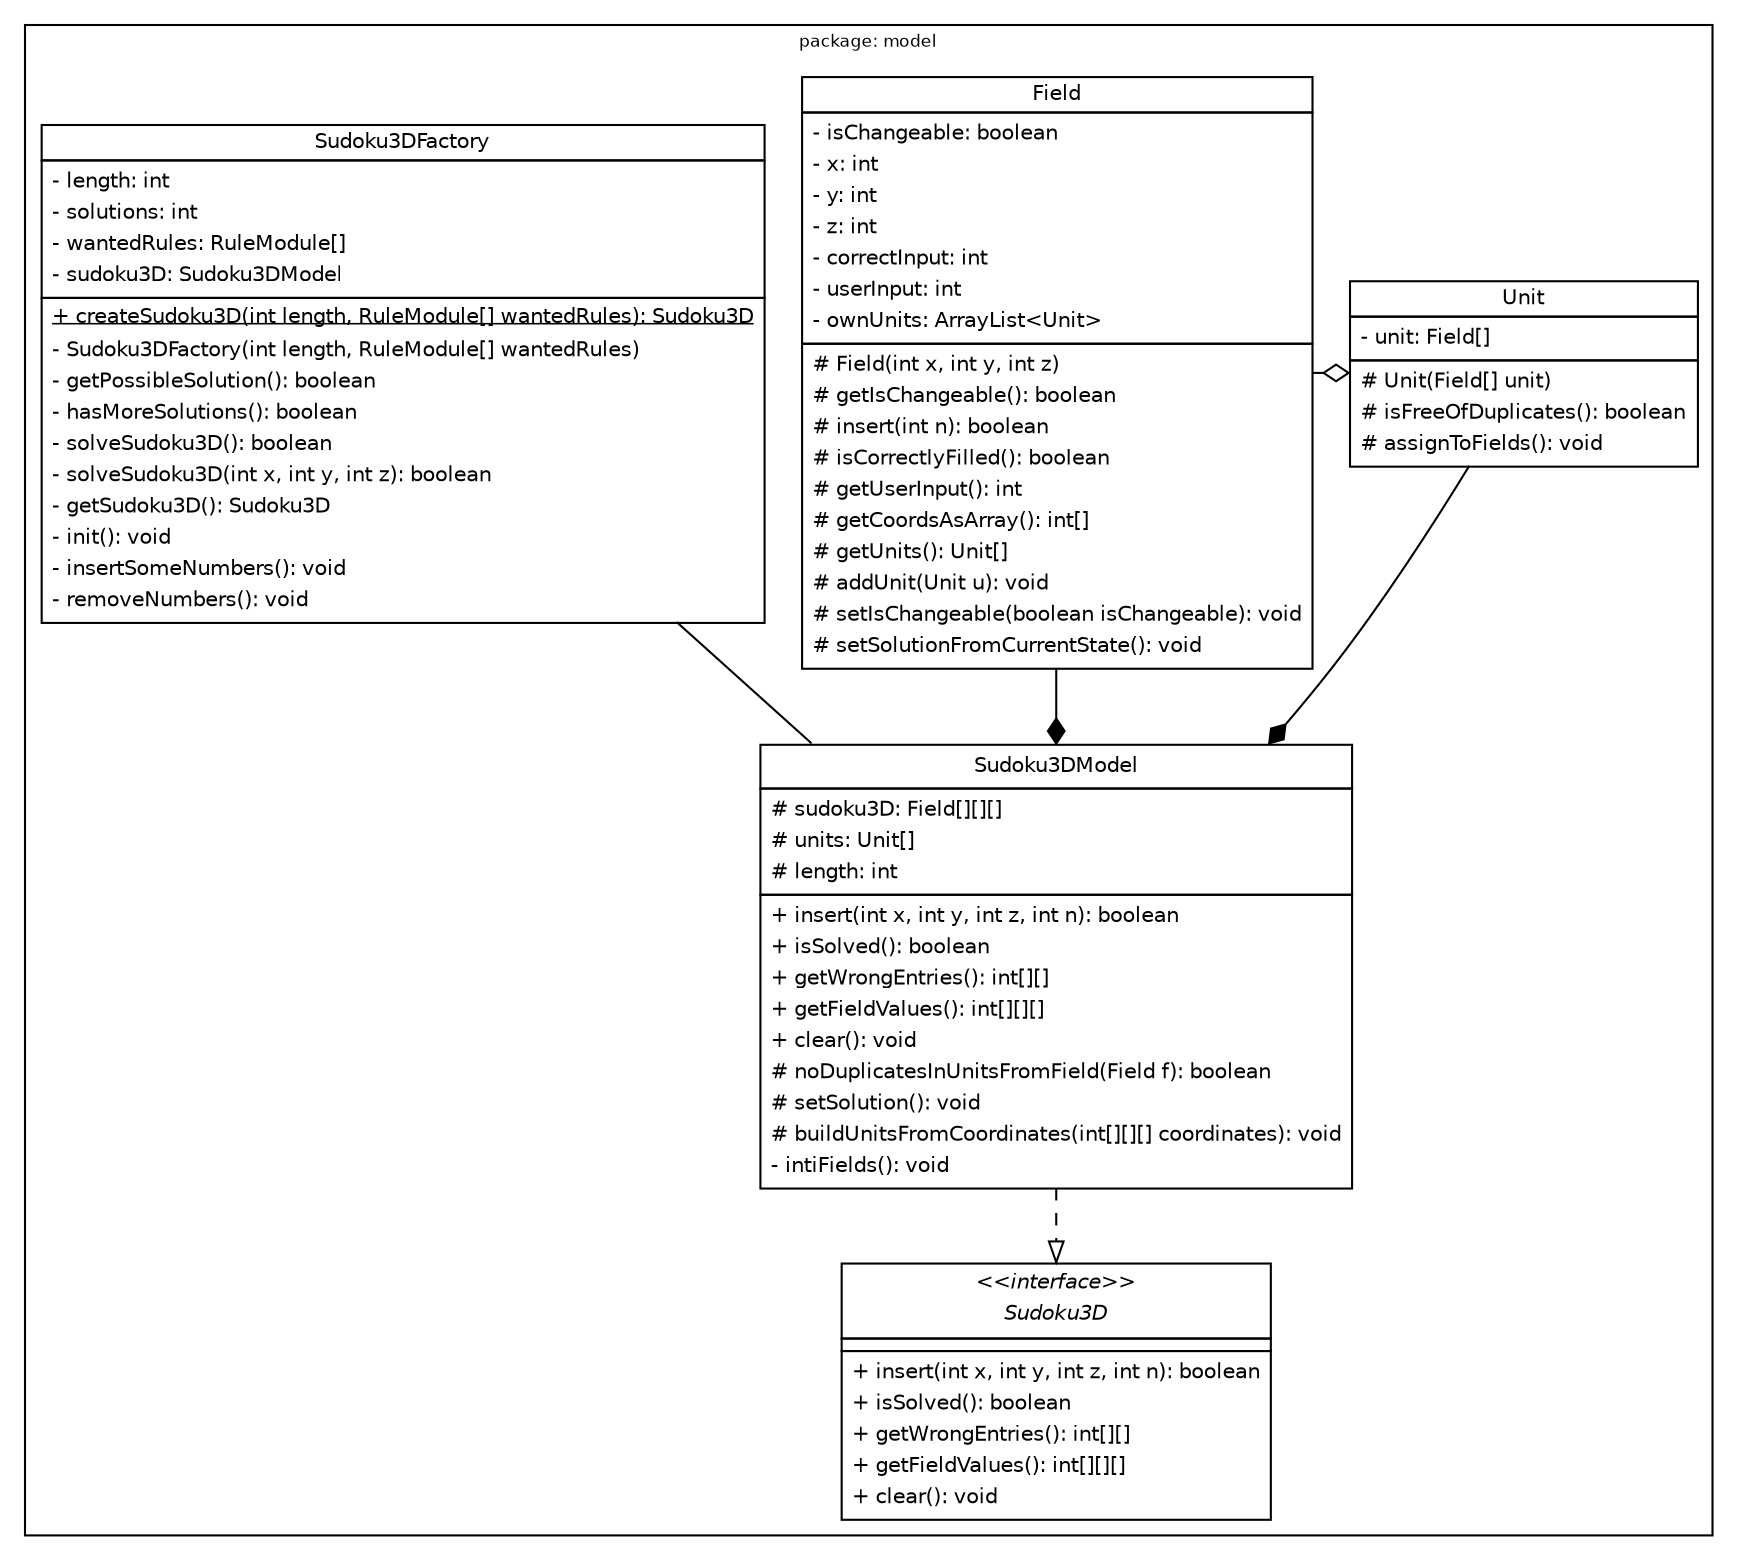 digraph G {
    fontname = "Bitstream Vera Sans"
    fontsize = 8

    node [
        fontname = "Bitstream Vera Sans"
        fontsize = 10
        shape = none width=0 height=0 margin=0
    ]

    edge [
        fontname = "Bitstream Vera Sans"
        fontsize = 10
    ]

    subgraph clustermodel{

        label = "package: model"

        field [
            label =
            <<table border="0" cellspacing="0" cellborder="1">
                <tr>
                    <td>Field</td>
                </tr>
                <tr>
                    <td>
                        <table border="0" cellspacing="0" cellborder="0">
                            <tr><td align="left">- isChangeable: boolean</td></tr>
                            <tr><td align="left">- x: int</td></tr>
                            <tr><td align="left">- y: int</td></tr>
                            <tr><td align="left">- z: int</td></tr>
                            <tr><td align="left">- correctInput: int</td></tr>
                            <tr><td align="left">- userInput: int</td></tr>
                            <tr><td align="left">- ownUnits: ArrayList&lt;Unit&gt;</td></tr>
                        </table>
                    </td>
                </tr>
                <tr>
                    <td>
                        <table border="0" cellspacing="0" cellborder="0">
                            <tr><td align="left"># Field(int x, int y, int z)</td></tr>
                            <tr><td align="left"># getIsChangeable(): boolean</td></tr>
                            <tr><td align="left"># insert(int n): boolean</td></tr>
                            <tr><td align="left"># isCorrectlyFilled(): boolean</td></tr>
                            <tr><td align="left"># getUserInput(): int</td></tr>
                            <tr><td align="left"># getCoordsAsArray(): int[]</td></tr>
                            <tr><td align="left"># getUnits(): Unit[]</td></tr>
                            <tr><td align="left"># addUnit(Unit u): void</td></tr>
                            <tr><td align="left"># setIsChangeable(boolean isChangeable): void</td></tr>
                            <tr><td align="left"># setSolutionFromCurrentState(): void</td></tr>
                        </table>
                    </td>
                </tr>
            </table>>
        ]

        sudoku3d [
            label =
            <<table border="0" cellspacing="0" cellborder="1">
                <tr>
                    <td>
                        <table border="0" cellspacing="0" cellborder="0">
                            <tr><td align="center"><i>&lt;&lt;interface&gt;&gt;</i></td></tr>
                            <tr><td align="center"><i>Sudoku3D</i></td></tr>
                        </table>
                    </td>
                </tr>
                <tr>
                    <td></td>
                </tr>
                <tr>
                    <td>
                        <table border="0" cellspacing="0" cellborder="0">
                            <tr><td align="left">+ insert(int x, int y, int z, int n): boolean</td></tr>
                            <tr><td align="left">+ isSolved(): boolean</td></tr>
                            <tr><td align="left">+ getWrongEntries(): int[][]</td></tr>
                            <tr><td align="left">+ getFieldValues(): int[][][]</td></tr>
                            <tr><td align="left">+ clear(): void</td></tr>
                        </table>
                    </td>
                </tr>
            </table>>
        ]

        sudoku3dfactory [
            label =
            <<table border="0" cellspacing="0" cellborder="1">
                <tr>
                    <td>Sudoku3DFactory</td>
                </tr>
                <tr>
                    <td>
                        <table border="0" cellspacing="0" cellborder="0">
                            <tr><td align="left">- length: int</td></tr>
                            <tr><td align="left">- solutions: int</td></tr>
                            <tr><td align="left">- wantedRules: RuleModule[]</td></tr>
                            <tr><td align="left">- sudoku3D: Sudoku3DModel</td></tr>
                        </table>
                    </td>
                </tr>
                <tr>
                    <td>
                        <table border="0" cellspacing="0" cellborder="0">
                            <tr><td align="left"><u>+ createSudoku3D(int length, RuleModule[] wantedRules): Sudoku3D</u></td></tr>
                            <tr><td align="left">- Sudoku3DFactory(int length, RuleModule[] wantedRules)</td></tr>
                            <tr><td align="left">- getPossibleSolution(): boolean</td></tr>
                            <tr><td align="left">- hasMoreSolutions(): boolean</td></tr>
                            <tr><td align="left">- solveSudoku3D(): boolean</td></tr>
                            <tr><td align="left">- solveSudoku3D(int x, int y, int z): boolean</td></tr>
                            <tr><td align="left">- getSudoku3D(): Sudoku3D</td></tr>
                            <tr><td align="left">- init(): void</td></tr>
                            <tr><td align="left">- insertSomeNumbers(): void</td></tr>
                            <tr><td align="left">- removeNumbers(): void</td></tr>
                        </table>
                    </td>
                </tr>
            </table>>
        ]

        sudoku3dmodel [
            label =
            <<table border="0" cellspacing="0" cellborder="1">
                <tr>
                    <td>
                        <table border="0" cellspacing="0" cellborder="0">
                            <tr><td align="center">Sudoku3DModel</td></tr>
                        </table>
                    </td>
                </tr>
                <tr>
                    <td>
                        <table border="0" cellspacing="0" cellborder="0">
                            <tr><td align="left"># sudoku3D: Field[][][]</td></tr>
                            <tr><td align="left"># units: Unit[]</td></tr>
                            <tr><td align="left"># length: int</td></tr>
                        </table>
                    </td>
                </tr>
                <tr>
                    <td>
                        <table border="0" cellspacing="0" cellborder="0">
                            <tr><td align="left">+ insert(int x, int y, int z, int n): boolean</td></tr>
                            <tr><td align="left">+ isSolved(): boolean</td></tr>
                            <tr><td align="left">+ getWrongEntries(): int[][]</td></tr>
                            <tr><td align="left">+ getFieldValues(): int[][][]</td></tr>
                            <tr><td align="left">+ clear(): void</td></tr>
                            <tr><td align="left"># noDuplicatesInUnitsFromField(Field f): boolean</td></tr>
                            <tr><td align="left"># setSolution(): void</td></tr>
                            <tr><td align="left"># buildUnitsFromCoordinates(int[][][] coordinates): void</td></tr>
                            <tr><td align="left">- intiFields(): void</td></tr>
                        </table>
                    </td>
                </tr>
            </table>>
        ]

        unit [
            label =
            <<table border="0" cellspacing="0" cellborder="1">
                <tr>
                    <td>Unit</td>
                </tr>
                <tr>
                    <td>
                        <table border="0" cellspacing="0" cellborder="0">
                            <tr><td align="left">- unit: Field[]</td></tr>
                        </table>
                    </td>
                </tr>
                <tr>
                    <td>
                        <table border="0" cellspacing="0" cellborder="0">
                            <tr><td align="left"># Unit(Field[] unit)</td></tr>
                            <tr><td align="left"># isFreeOfDuplicates(): boolean</td></tr>
                            <tr><td align="left"># assignToFields(): void</td></tr>
                        </table>
                    </td>
                </tr>
            </table>>
        ]

        {rank="same" unit field}
    }

    sudoku3dfactory -> sudoku3dmodel [arrowhead=none]
    field -> sudoku3dmodel [arrowhead=diamond]
    unit -> sudoku3dmodel [arrowhead=diamond]
    field -> unit [arrowhead=odiamond]
    sudoku3dmodel -> sudoku3d [arrowhead=onormal,style=dashed]
}
